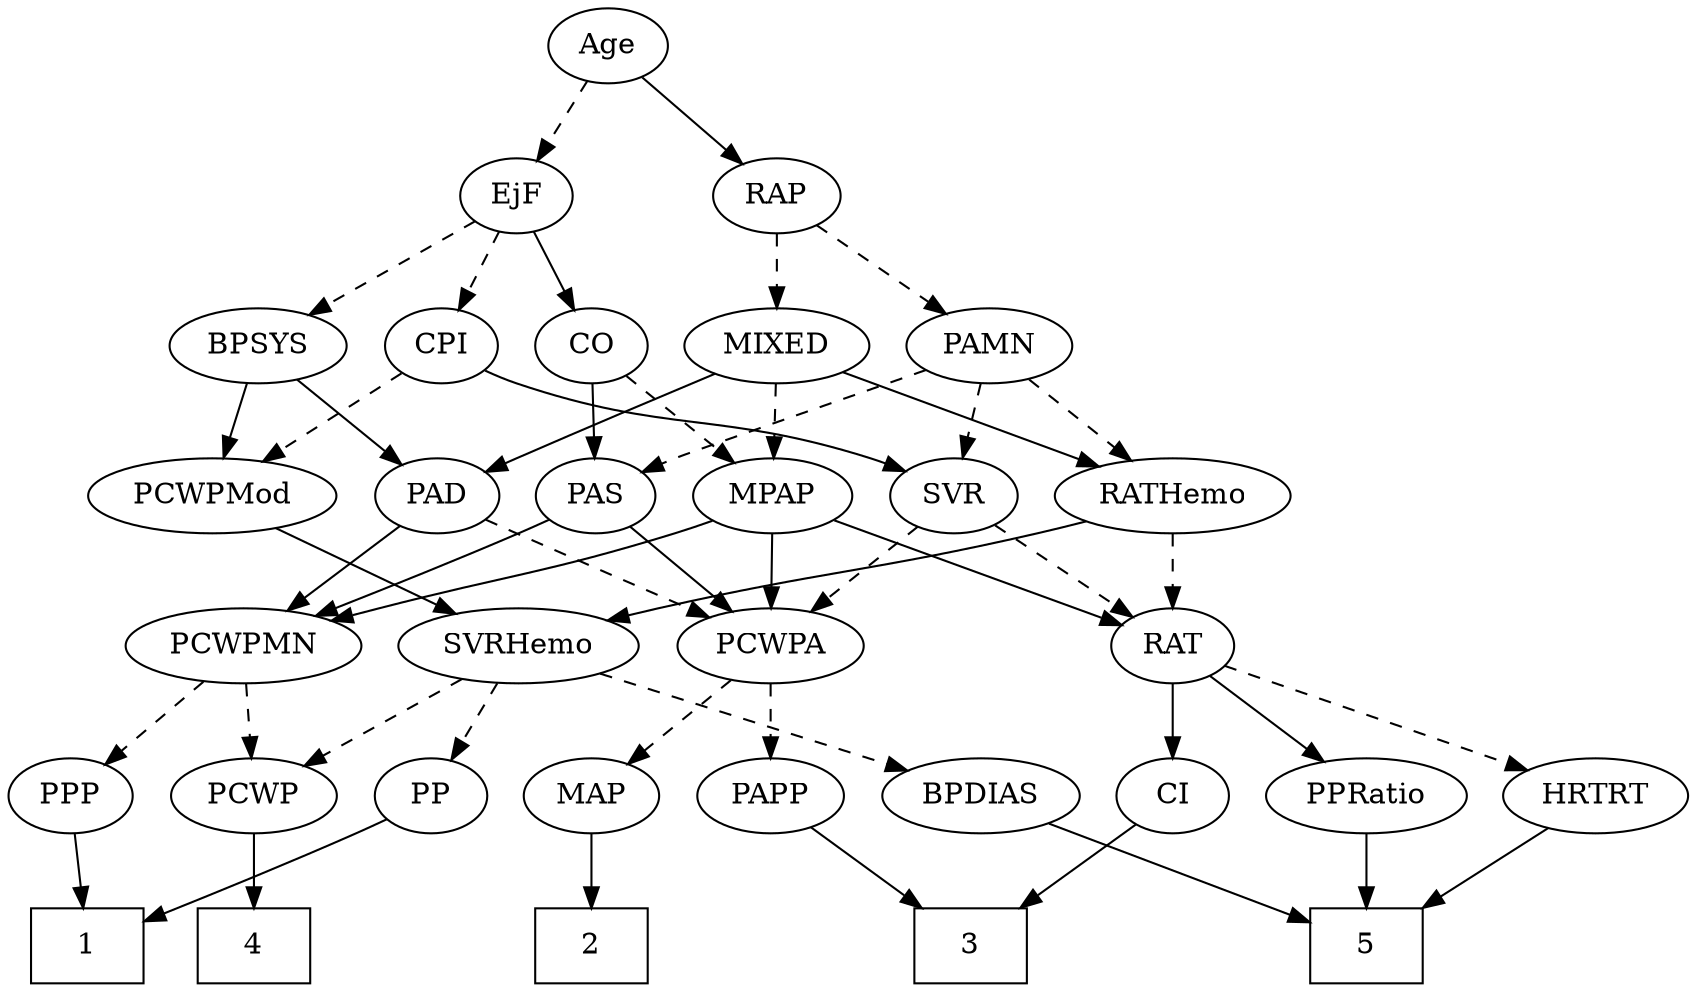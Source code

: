 strict digraph {
	graph [bb="0,0,743.65,468"];
	node [label="\N"];
	1	[height=0.5,
		pos="31,18",
		shape=box,
		width=0.75];
	2	[height=0.5,
		pos="263,18",
		shape=box,
		width=0.75];
	3	[height=0.5,
		pos="432,18",
		shape=box,
		width=0.75];
	4	[height=0.5,
		pos="107,18",
		shape=box,
		width=0.75];
	5	[height=0.5,
		pos="607,18",
		shape=box,
		width=0.75];
	Age	[height=0.5,
		pos="265,450",
		width=0.75];
	EjF	[height=0.5,
		pos="223,378",
		width=0.75];
	Age -> EjF	[pos="e,232.78,395.31 255.47,433.12 250.33,424.56 243.88,413.8 238.08,404.13",
		style=dashed];
	RAP	[height=0.5,
		pos="344,378",
		width=0.77632];
	Age -> RAP	[pos="e,328.15,393.04 280.61,435.17 292,425.07 307.65,411.21 320.54,399.79",
		style=solid];
	BPSYS	[height=0.5,
		pos="104,306",
		width=1.0471];
	EjF -> BPSYS	[pos="e,126.94,320.49 203.35,365.44 184.98,354.64 157.24,338.31 135.73,325.66",
		style=dashed];
	CO	[height=0.5,
		pos="259,306",
		width=0.75];
	EjF -> CO	[pos="e,250.7,323.15 231.35,360.76 235.71,352.28 241.15,341.71 246.04,332.2",
		style=solid];
	CPI	[height=0.5,
		pos="187,306",
		width=0.75];
	EjF -> CPI	[pos="e,195.3,323.15 214.65,360.76 210.29,352.28 204.85,341.71 199.96,332.2",
		style=dashed];
	MIXED	[height=0.5,
		pos="344,306",
		width=1.1193];
	RAP -> MIXED	[pos="e,344,324.1 344,359.7 344,351.98 344,342.71 344,334.11",
		style=dashed];
	PAMN	[height=0.5,
		pos="439,306",
		width=1.011];
	RAP -> PAMN	[pos="e,419.58,321.31 361.87,363.83 375.75,353.61 395.24,339.24 411.16,327.51",
		style=dashed];
	MPAP	[height=0.5,
		pos="342,234",
		width=0.97491];
	MIXED -> MPAP	[pos="e,342.49,252.1 343.51,287.7 343.29,279.98 343.02,270.71 342.77,262.11",
		style=dashed];
	PAD	[height=0.5,
		pos="188,234",
		width=0.79437];
	MIXED -> PAD	[pos="e,210.7,245.19 316.47,292.65 289.55,280.57 248.59,262.19 220.18,249.44",
		style=solid];
	RATHemo	[height=0.5,
		pos="518,234",
		width=1.3721];
	MIXED -> RATHemo	[pos="e,486.12,247.82 373.12,293.28 401.44,281.89 444.74,264.47 476.62,251.65",
		style=solid];
	RAT	[height=0.5,
		pos="520,162",
		width=0.75827];
	MPAP -> RAT	[pos="e,497.24,171.95 369.03,222.37 400.9,209.84 453.81,189.03 487.77,175.67",
		style=solid];
	PCWPA	[height=0.5,
		pos="341,162",
		width=1.1555];
	MPAP -> PCWPA	[pos="e,341.24,180.1 341.75,215.7 341.64,207.98 341.51,198.71 341.39,190.11",
		style=solid];
	PCWPMN	[height=0.5,
		pos="111,162",
		width=1.3902];
	MPAP -> PCWPMN	[pos="e,148.76,173.92 315.15,222.16 309.52,220.02 303.59,217.86 298,216 241.93,197.33 226.84,196.18 170,180 166.24,178.93 162.35,177.82 \
158.45,176.7",
		style=solid];
	BPSYS -> PAD	[pos="e,171.52,248.74 122.23,289.81 134.37,279.69 150.48,266.27 163.71,255.24",
		style=solid];
	PCWPMod	[height=0.5,
		pos="89,234",
		width=1.4443];
	BPSYS -> PCWPMod	[pos="e,92.702,252.28 100.37,288.05 98.699,280.26 96.676,270.82 94.803,262.08",
		style=solid];
	PAD -> PCWPA	[pos="e,313.41,175.62 210.58,222.67 235.15,211.43 274.82,193.28 303.96,179.95",
		style=dashed];
	PAD -> PCWPMN	[pos="e,128.71,179.1 172.42,218.83 162.04,209.4 148.16,196.78 136.22,185.93",
		style=solid];
	CO -> MPAP	[pos="e,324.49,249.77 275.4,291.17 287.14,281.27 303.16,267.75 316.55,256.46",
		style=dashed];
	PAS	[height=0.5,
		pos="262,234",
		width=0.75];
	CO -> PAS	[pos="e,261.27,252.1 259.74,287.7 260.07,279.98 260.47,270.71 260.84,262.11",
		style=solid];
	PAS -> PCWPA	[pos="e,323.5,178.51 277.61,219.17 288.56,209.47 303.43,196.29 316.01,185.14",
		style=solid];
	PAS -> PCWPMN	[pos="e,140.82,176.65 240.7,222.9 235.87,220.62 230.76,218.22 226,216 200.72,204.21 172.25,191.09 149.97,180.85",
		style=solid];
	PAMN -> PAS	[pos="e,283.19,245.36 410.69,294.5 372.7,280.39 308.72,256.54 298,252 296.19,251.23 294.33,250.42 292.46,249.6",
		style=dashed];
	PAMN -> RATHemo	[pos="e,500.07,250.89 456.14,289.81 466.79,280.38 480.67,268.08 492.58,257.53",
		style=dashed];
	SVR	[height=0.5,
		pos="423,234",
		width=0.77632];
	PAMN -> SVR	[pos="e,426.95,252.28 435.13,288.05 433.35,280.26 431.19,270.82 429.19,262.08",
		style=dashed];
	RATHemo -> RAT	[pos="e,519.51,180.1 518.49,215.7 518.71,207.98 518.98,198.71 519.23,190.11",
		style=dashed];
	SVRHemo	[height=0.5,
		pos="229,162",
		width=1.3902];
	RATHemo -> SVRHemo	[pos="e,266.65,173.89 481.3,221.78 474.25,219.76 466.92,217.74 460,216 385.11,197.12 365.01,198.38 290,180 285.62,178.93 281.07,177.76 \
276.53,176.56",
		style=solid];
	CPI -> SVR	[pos="e,401.4,245.86 207.61,294.3 212.56,292 217.9,289.74 223,288 293.2,264.01 315.67,275.62 386,252 387.91,251.36 389.85,250.65 391.8,\
249.9",
		style=solid];
	CPI -> PCWPMod	[pos="e,110.62,250.45 169.03,292.16 155,282.14 135.22,268.02 118.84,256.31",
		style=dashed];
	PPRatio	[height=0.5,
		pos="607,90",
		width=1.1013];
	RAT -> PPRatio	[pos="e,588.16,106.16 536.77,147.5 549.07,137.61 566.03,123.96 580.2,112.56",
		style=solid];
	CI	[height=0.5,
		pos="522,90",
		width=0.75];
	RAT -> CI	[pos="e,521.51,108.1 520.49,143.7 520.71,135.98 520.98,126.71 521.23,118.11",
		style=solid];
	HRTRT	[height=0.5,
		pos="704,90",
		width=1.1013];
	RAT -> HRTRT	[pos="e,674.51,102.22 543.3,152.13 573.93,140.48 628.15,119.86 665.06,105.81",
		style=dashed];
	SVR -> RAT	[pos="e,502.16,175.87 441.24,219.83 456.11,209.11 477.28,193.83 493.93,181.82",
		style=dashed];
	SVR -> PCWPA	[pos="e,358.87,178.26 406.8,219.17 395.36,209.4 379.79,196.11 366.67,184.91",
		style=dashed];
	PCWPMod -> SVRHemo	[pos="e,200.71,177.14 117.33,218.83 138.68,208.16 168.16,193.42 191.47,181.77",
		style=solid];
	MAP	[height=0.5,
		pos="263,90",
		width=0.84854];
	PCWPA -> MAP	[pos="e,279.2,105.54 323.69,145.46 312.79,135.68 298.58,122.93 286.65,112.22",
		style=dashed];
	PAPP	[height=0.5,
		pos="343,90",
		width=0.88464];
	PCWPA -> PAPP	[pos="e,342.51,108.1 341.49,143.7 341.71,135.98 341.98,126.71 342.23,118.11",
		style=dashed];
	PPP	[height=0.5,
		pos="27,90",
		width=0.75];
	PCWPMN -> PPP	[pos="e,43.159,104.47 91.939,145.12 79.868,135.06 64.15,121.96 51.202,111.17",
		style=dashed];
	PCWP	[height=0.5,
		pos="107,90",
		width=0.97491];
	PCWPMN -> PCWP	[pos="e,107.98,108.1 110.01,143.7 109.57,135.98 109.04,126.71 108.55,118.11",
		style=dashed];
	BPDIAS	[height=0.5,
		pos="435,90",
		width=1.1735];
	SVRHemo -> BPDIAS	[pos="e,403.09,101.84 264.41,148.97 300.21,136.8 355.51,118.01 393.38,105.14",
		style=dashed];
	PP	[height=0.5,
		pos="187,90",
		width=0.75];
	SVRHemo -> PP	[pos="e,196.78,107.31 218.83,144.05 213.81,135.68 207.64,125.4 202.08,116.13",
		style=dashed];
	SVRHemo -> PCWP	[pos="e,129.67,104 203.42,146.33 184.52,135.48 158.67,120.65 138.49,109.07",
		style=dashed];
	BPDIAS -> 5	[pos="e,579.8,30.07 464.57,76.967 493.9,65.028 538.92,46.707 570.47,33.866",
		style=solid];
	MAP -> 2	[pos="e,263,36.104 263,71.697 263,63.983 263,54.712 263,46.112",
		style=solid];
	PP -> 1	[pos="e,58.253,30.803 165.72,78.843 160.89,76.568 155.78,74.183 151,72 123.14,59.274 91.441,45.293 67.62,34.888",
		style=solid];
	PPP -> 1	[pos="e,30.023,36.104 27.989,71.697 28.43,63.983 28.959,54.712 29.451,46.112",
		style=solid];
	PPRatio -> 5	[pos="e,607,36.104 607,71.697 607,63.983 607,54.712 607,46.112",
		style=solid];
	PCWP -> 4	[pos="e,107,36.104 107,71.697 107,63.983 107,54.712 107,46.112",
		style=solid];
	CI -> 3	[pos="e,453.96,36.082 505.07,75.834 492.98,66.431 476.39,53.529 462.08,42.394",
		style=solid];
	PAPP -> 3	[pos="e,410.24,36.113 361.01,74.834 372.79,65.571 388.46,53.246 402.08,42.533",
		style=solid];
	HRTRT -> 5	[pos="e,630.61,36.04 683.43,74.155 670.51,64.828 653.57,52.606 638.92,42.037",
		style=solid];
}
